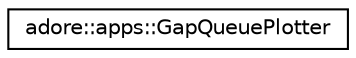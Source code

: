 digraph "Graphical Class Hierarchy"
{
 // LATEX_PDF_SIZE
  edge [fontname="Helvetica",fontsize="10",labelfontname="Helvetica",labelfontsize="10"];
  node [fontname="Helvetica",fontsize="10",shape=record];
  rankdir="LR";
  Node0 [label="adore::apps::GapQueuePlotter",height=0.2,width=0.4,color="black", fillcolor="white", style="filled",URL="$classadore_1_1apps_1_1GapQueuePlotter.html",tooltip=" "];
}
